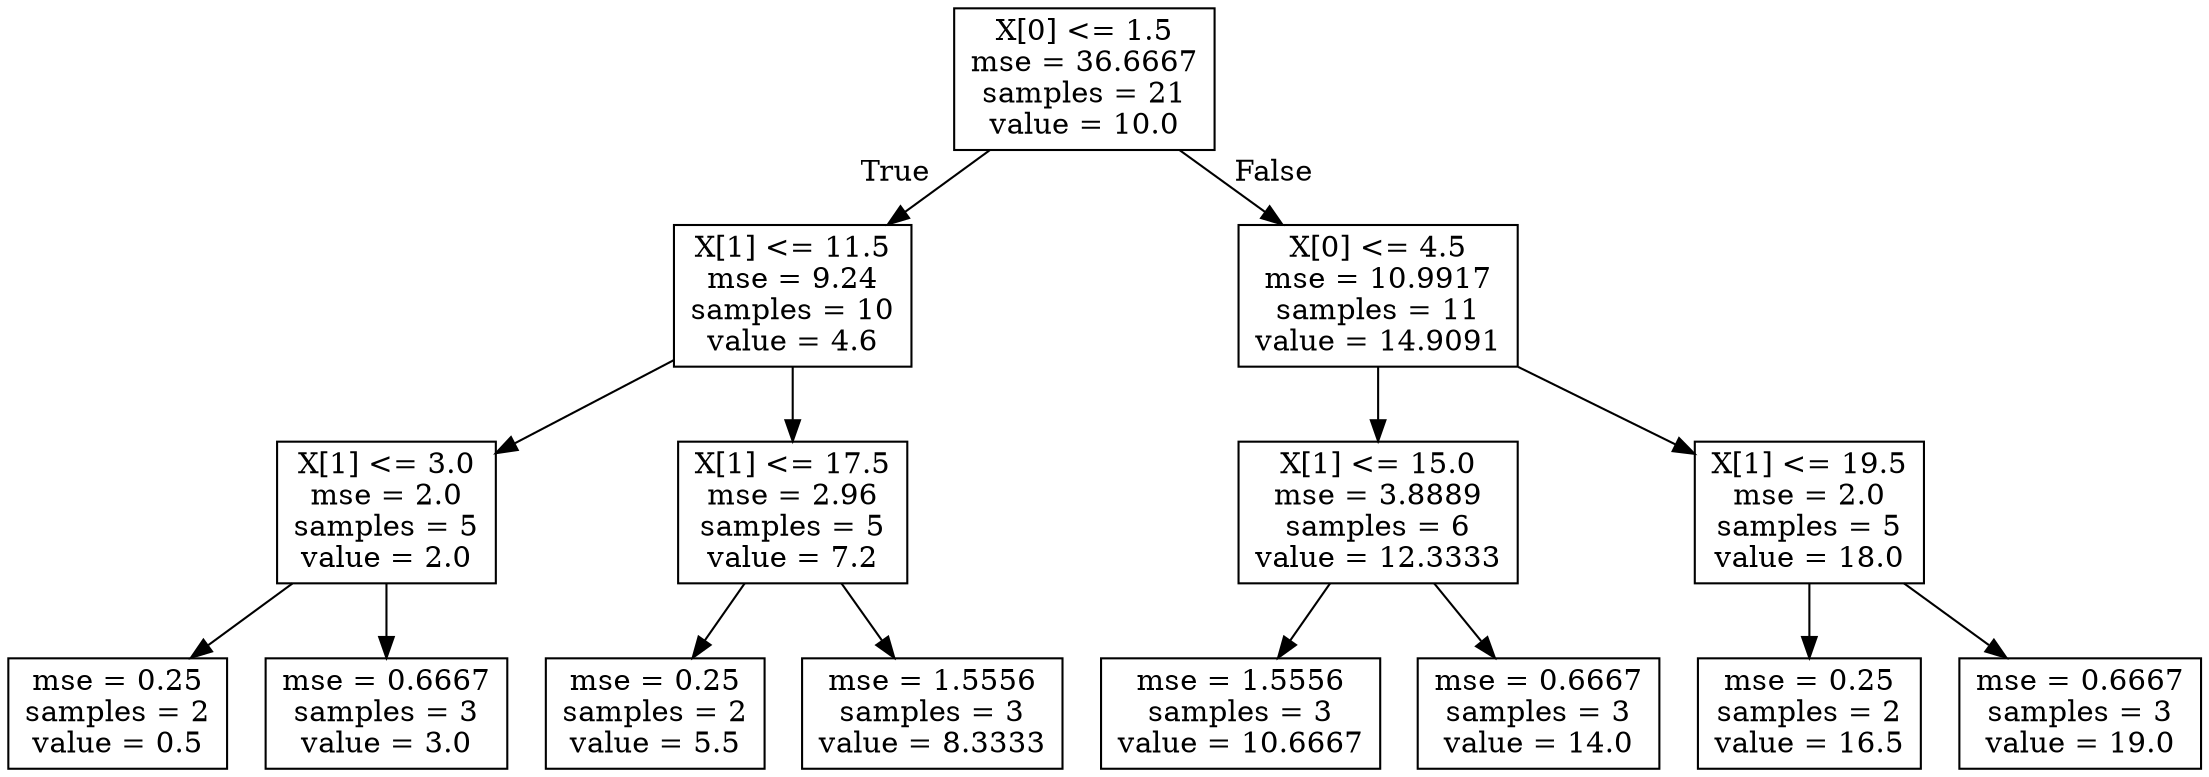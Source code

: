 digraph Tree {
node [shape=box] ;
0 [label="X[0] <= 1.5\nmse = 36.6667\nsamples = 21\nvalue = 10.0"] ;
1 [label="X[1] <= 11.5\nmse = 9.24\nsamples = 10\nvalue = 4.6"] ;
0 -> 1 [labeldistance=2.5, labelangle=45, headlabel="True"] ;
2 [label="X[1] <= 3.0\nmse = 2.0\nsamples = 5\nvalue = 2.0"] ;
1 -> 2 ;
3 [label="mse = 0.25\nsamples = 2\nvalue = 0.5"] ;
2 -> 3 ;
4 [label="mse = 0.6667\nsamples = 3\nvalue = 3.0"] ;
2 -> 4 ;
5 [label="X[1] <= 17.5\nmse = 2.96\nsamples = 5\nvalue = 7.2"] ;
1 -> 5 ;
6 [label="mse = 0.25\nsamples = 2\nvalue = 5.5"] ;
5 -> 6 ;
7 [label="mse = 1.5556\nsamples = 3\nvalue = 8.3333"] ;
5 -> 7 ;
8 [label="X[0] <= 4.5\nmse = 10.9917\nsamples = 11\nvalue = 14.9091"] ;
0 -> 8 [labeldistance=2.5, labelangle=-45, headlabel="False"] ;
9 [label="X[1] <= 15.0\nmse = 3.8889\nsamples = 6\nvalue = 12.3333"] ;
8 -> 9 ;
10 [label="mse = 1.5556\nsamples = 3\nvalue = 10.6667"] ;
9 -> 10 ;
11 [label="mse = 0.6667\nsamples = 3\nvalue = 14.0"] ;
9 -> 11 ;
12 [label="X[1] <= 19.5\nmse = 2.0\nsamples = 5\nvalue = 18.0"] ;
8 -> 12 ;
13 [label="mse = 0.25\nsamples = 2\nvalue = 16.5"] ;
12 -> 13 ;
14 [label="mse = 0.6667\nsamples = 3\nvalue = 19.0"] ;
12 -> 14 ;
}